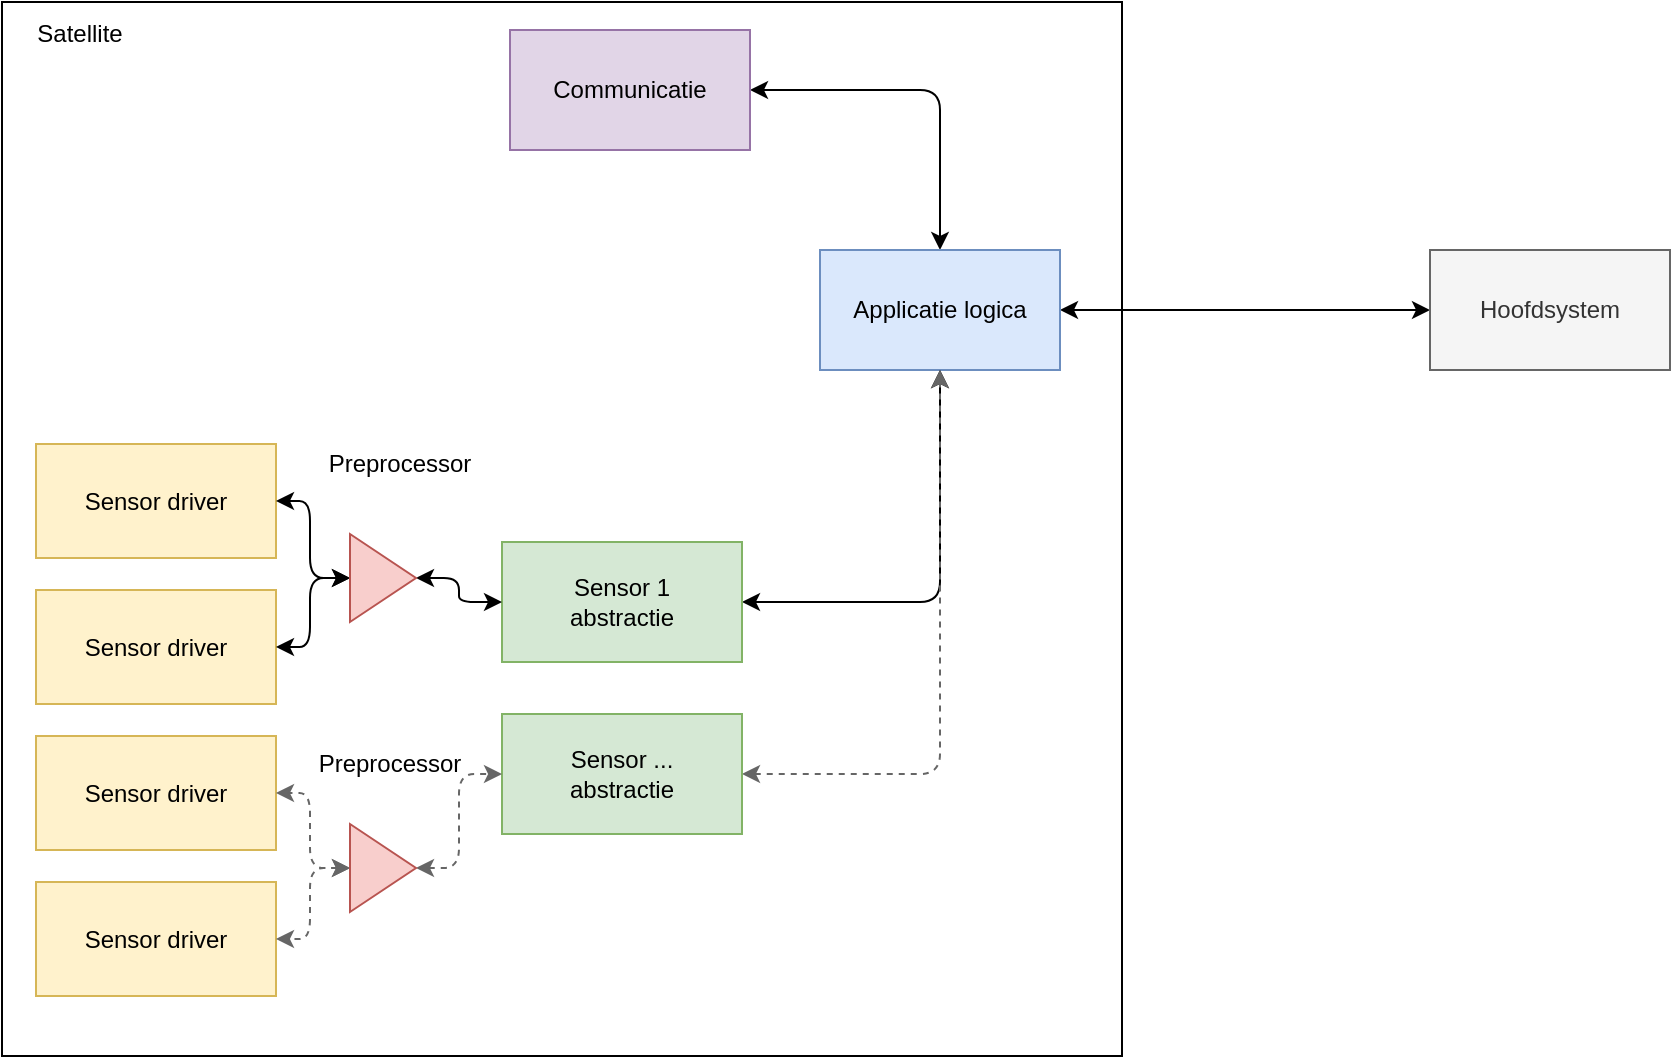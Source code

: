 <mxfile version="14.7.2"><diagram id="XTXaGhsUxZ5h73BgAUn6" name="Page-1"><mxGraphModel dx="2053" dy="638" grid="0" gridSize="10" guides="1" tooltips="1" connect="1" arrows="1" fold="1" page="1" pageScale="1" pageWidth="850" pageHeight="1100" math="0" shadow="0"><root><mxCell id="0"/><mxCell id="1" parent="0"/><mxCell id="BIvliYLMLaBwUabeBAPI-9" value="" style="rounded=0;whiteSpace=wrap;html=1;fillColor=none;" vertex="1" parent="1"><mxGeometry x="-40" y="53" width="560" height="527" as="geometry"/></mxCell><mxCell id="BIvliYLMLaBwUabeBAPI-10" value="Satellite" style="text;html=1;strokeColor=none;fillColor=none;align=center;verticalAlign=middle;whiteSpace=wrap;rounded=0;" vertex="1" parent="1"><mxGeometry x="-31" y="59" width="60" height="20" as="geometry"/></mxCell><mxCell id="BIvliYLMLaBwUabeBAPI-20" style="edgeStyle=orthogonalEdgeStyle;rounded=1;orthogonalLoop=1;jettySize=auto;html=1;entryX=1;entryY=0.5;entryDx=0;entryDy=0;startArrow=classic;startFill=1;strokeColor=#000000;" edge="1" parent="1" source="BIvliYLMLaBwUabeBAPI-12" target="BIvliYLMLaBwUabeBAPI-13"><mxGeometry relative="1" as="geometry"><Array as="points"><mxPoint x="429" y="97"/></Array></mxGeometry></mxCell><mxCell id="BIvliYLMLaBwUabeBAPI-21" style="edgeStyle=orthogonalEdgeStyle;rounded=1;orthogonalLoop=1;jettySize=auto;html=1;startArrow=classic;startFill=1;strokeColor=#000000;" edge="1" parent="1" source="BIvliYLMLaBwUabeBAPI-12" target="BIvliYLMLaBwUabeBAPI-16"><mxGeometry relative="1" as="geometry"/></mxCell><mxCell id="BIvliYLMLaBwUabeBAPI-12" value="Applicatie logica" style="rounded=0;whiteSpace=wrap;html=1;fillColor=#dae8fc;strokeColor=#6c8ebf;" vertex="1" parent="1"><mxGeometry x="369" y="177" width="120" height="60" as="geometry"/></mxCell><mxCell id="BIvliYLMLaBwUabeBAPI-13" value="Communicatie" style="rounded=0;whiteSpace=wrap;html=1;fillColor=#e1d5e7;strokeColor=#9673a6;" vertex="1" parent="1"><mxGeometry x="214" y="67" width="120" height="60" as="geometry"/></mxCell><mxCell id="BIvliYLMLaBwUabeBAPI-55" style="edgeStyle=orthogonalEdgeStyle;rounded=1;orthogonalLoop=1;jettySize=auto;html=1;startArrow=classic;startFill=1;strokeColor=#000000;" edge="1" parent="1" source="BIvliYLMLaBwUabeBAPI-14" target="BIvliYLMLaBwUabeBAPI-12"><mxGeometry relative="1" as="geometry"/></mxCell><mxCell id="BIvliYLMLaBwUabeBAPI-14" value="Sensor 1&lt;br&gt;abstractie" style="rounded=0;whiteSpace=wrap;html=1;fillColor=#d5e8d4;strokeColor=#82b366;" vertex="1" parent="1"><mxGeometry x="210" y="323" width="120" height="60" as="geometry"/></mxCell><mxCell id="BIvliYLMLaBwUabeBAPI-15" value="Sensor driver" style="whiteSpace=wrap;html=1;fillColor=#fff2cc;strokeColor=#d6b656;" vertex="1" parent="1"><mxGeometry x="-23" y="274" width="120" height="57" as="geometry"/></mxCell><mxCell id="BIvliYLMLaBwUabeBAPI-16" value="Hoofdsystem" style="whiteSpace=wrap;html=1;fillColor=#f5f5f5;strokeColor=#666666;fontColor=#333333;" vertex="1" parent="1"><mxGeometry x="674" y="177" width="120" height="60" as="geometry"/></mxCell><mxCell id="BIvliYLMLaBwUabeBAPI-25" style="edgeStyle=orthogonalEdgeStyle;rounded=1;orthogonalLoop=1;jettySize=auto;html=1;startArrow=classic;startFill=1;strokeColor=#000000;" edge="1" parent="1" source="BIvliYLMLaBwUabeBAPI-24"><mxGeometry relative="1" as="geometry"><mxPoint x="162" y="441" as="targetPoint"/></mxGeometry></mxCell><mxCell id="BIvliYLMLaBwUabeBAPI-28" style="edgeStyle=orthogonalEdgeStyle;rounded=1;orthogonalLoop=1;jettySize=auto;html=1;startArrow=classic;startFill=1;strokeColor=#000000;" edge="1" parent="1" source="BIvliYLMLaBwUabeBAPI-27"><mxGeometry relative="1" as="geometry"><mxPoint x="162" y="522" as="targetPoint"/></mxGeometry></mxCell><mxCell id="BIvliYLMLaBwUabeBAPI-30" value="Sensor driver" style="whiteSpace=wrap;html=1;fillColor=#fff2cc;strokeColor=#d6b656;" vertex="1" parent="1"><mxGeometry x="-23" y="347" width="120" height="57" as="geometry"/></mxCell><mxCell id="BIvliYLMLaBwUabeBAPI-35" style="edgeStyle=orthogonalEdgeStyle;rounded=1;orthogonalLoop=1;jettySize=auto;html=1;startArrow=classic;startFill=1;strokeColor=#000000;" edge="1" parent="1" source="BIvliYLMLaBwUabeBAPI-34" target="BIvliYLMLaBwUabeBAPI-14"><mxGeometry relative="1" as="geometry"/></mxCell><mxCell id="BIvliYLMLaBwUabeBAPI-36" style="edgeStyle=orthogonalEdgeStyle;rounded=1;orthogonalLoop=1;jettySize=auto;html=1;startArrow=classic;startFill=1;strokeColor=#000000;" edge="1" parent="1" source="BIvliYLMLaBwUabeBAPI-34" target="BIvliYLMLaBwUabeBAPI-15"><mxGeometry relative="1" as="geometry"/></mxCell><mxCell id="BIvliYLMLaBwUabeBAPI-37" style="edgeStyle=orthogonalEdgeStyle;rounded=1;orthogonalLoop=1;jettySize=auto;html=1;startArrow=classic;startFill=1;strokeColor=#000000;" edge="1" parent="1" source="BIvliYLMLaBwUabeBAPI-34" target="BIvliYLMLaBwUabeBAPI-30"><mxGeometry relative="1" as="geometry"/></mxCell><mxCell id="BIvliYLMLaBwUabeBAPI-34" value="" style="triangle;whiteSpace=wrap;html=1;fillColor=#f8cecc;strokeColor=#b85450;" vertex="1" parent="1"><mxGeometry x="134" y="319" width="33" height="44" as="geometry"/></mxCell><mxCell id="BIvliYLMLaBwUabeBAPI-38" value="Preprocessor" style="text;html=1;strokeColor=none;fillColor=none;align=center;verticalAlign=middle;whiteSpace=wrap;rounded=0;" vertex="1" parent="1"><mxGeometry x="139" y="274" width="40" height="20" as="geometry"/></mxCell><mxCell id="BIvliYLMLaBwUabeBAPI-56" style="edgeStyle=orthogonalEdgeStyle;rounded=1;orthogonalLoop=1;jettySize=auto;html=1;startArrow=classic;startFill=1;strokeColor=#666666;dashed=1;fillColor=#f5f5f5;" edge="1" parent="1" source="BIvliYLMLaBwUabeBAPI-44" target="BIvliYLMLaBwUabeBAPI-12"><mxGeometry relative="1" as="geometry"/></mxCell><mxCell id="BIvliYLMLaBwUabeBAPI-44" value="Sensor ...&lt;br&gt;abstractie" style="rounded=0;whiteSpace=wrap;html=1;fillColor=#d5e8d4;strokeColor=#82b366;" vertex="1" parent="1"><mxGeometry x="210" y="409" width="120" height="60" as="geometry"/></mxCell><mxCell id="BIvliYLMLaBwUabeBAPI-45" value="Sensor driver" style="whiteSpace=wrap;html=1;fillColor=#fff2cc;strokeColor=#d6b656;" vertex="1" parent="1"><mxGeometry x="-23" y="420" width="120" height="57" as="geometry"/></mxCell><mxCell id="BIvliYLMLaBwUabeBAPI-46" value="Sensor driver" style="whiteSpace=wrap;html=1;fillColor=#fff2cc;strokeColor=#d6b656;" vertex="1" parent="1"><mxGeometry x="-23" y="493" width="120" height="57" as="geometry"/></mxCell><mxCell id="BIvliYLMLaBwUabeBAPI-47" style="edgeStyle=orthogonalEdgeStyle;rounded=1;orthogonalLoop=1;jettySize=auto;html=1;startArrow=classic;startFill=1;strokeColor=#666666;dashed=1;fillColor=#f5f5f5;" edge="1" parent="1" source="BIvliYLMLaBwUabeBAPI-50" target="BIvliYLMLaBwUabeBAPI-44"><mxGeometry relative="1" as="geometry"/></mxCell><mxCell id="BIvliYLMLaBwUabeBAPI-48" style="edgeStyle=orthogonalEdgeStyle;rounded=1;orthogonalLoop=1;jettySize=auto;html=1;startArrow=classic;startFill=1;strokeColor=#666666;dashed=1;fillColor=#f5f5f5;" edge="1" parent="1" source="BIvliYLMLaBwUabeBAPI-50" target="BIvliYLMLaBwUabeBAPI-45"><mxGeometry relative="1" as="geometry"/></mxCell><mxCell id="BIvliYLMLaBwUabeBAPI-49" style="edgeStyle=orthogonalEdgeStyle;rounded=1;orthogonalLoop=1;jettySize=auto;html=1;startArrow=classic;startFill=1;strokeColor=#666666;dashed=1;fillColor=#f5f5f5;" edge="1" parent="1" source="BIvliYLMLaBwUabeBAPI-50" target="BIvliYLMLaBwUabeBAPI-46"><mxGeometry relative="1" as="geometry"/></mxCell><mxCell id="BIvliYLMLaBwUabeBAPI-50" value="" style="triangle;whiteSpace=wrap;html=1;fillColor=#f8cecc;strokeColor=#b85450;" vertex="1" parent="1"><mxGeometry x="134" y="464" width="33" height="44" as="geometry"/></mxCell><mxCell id="BIvliYLMLaBwUabeBAPI-51" value="Preprocessor" style="text;html=1;strokeColor=none;fillColor=none;align=center;verticalAlign=middle;whiteSpace=wrap;rounded=0;" vertex="1" parent="1"><mxGeometry x="134" y="424" width="40" height="20" as="geometry"/></mxCell></root></mxGraphModel></diagram></mxfile>